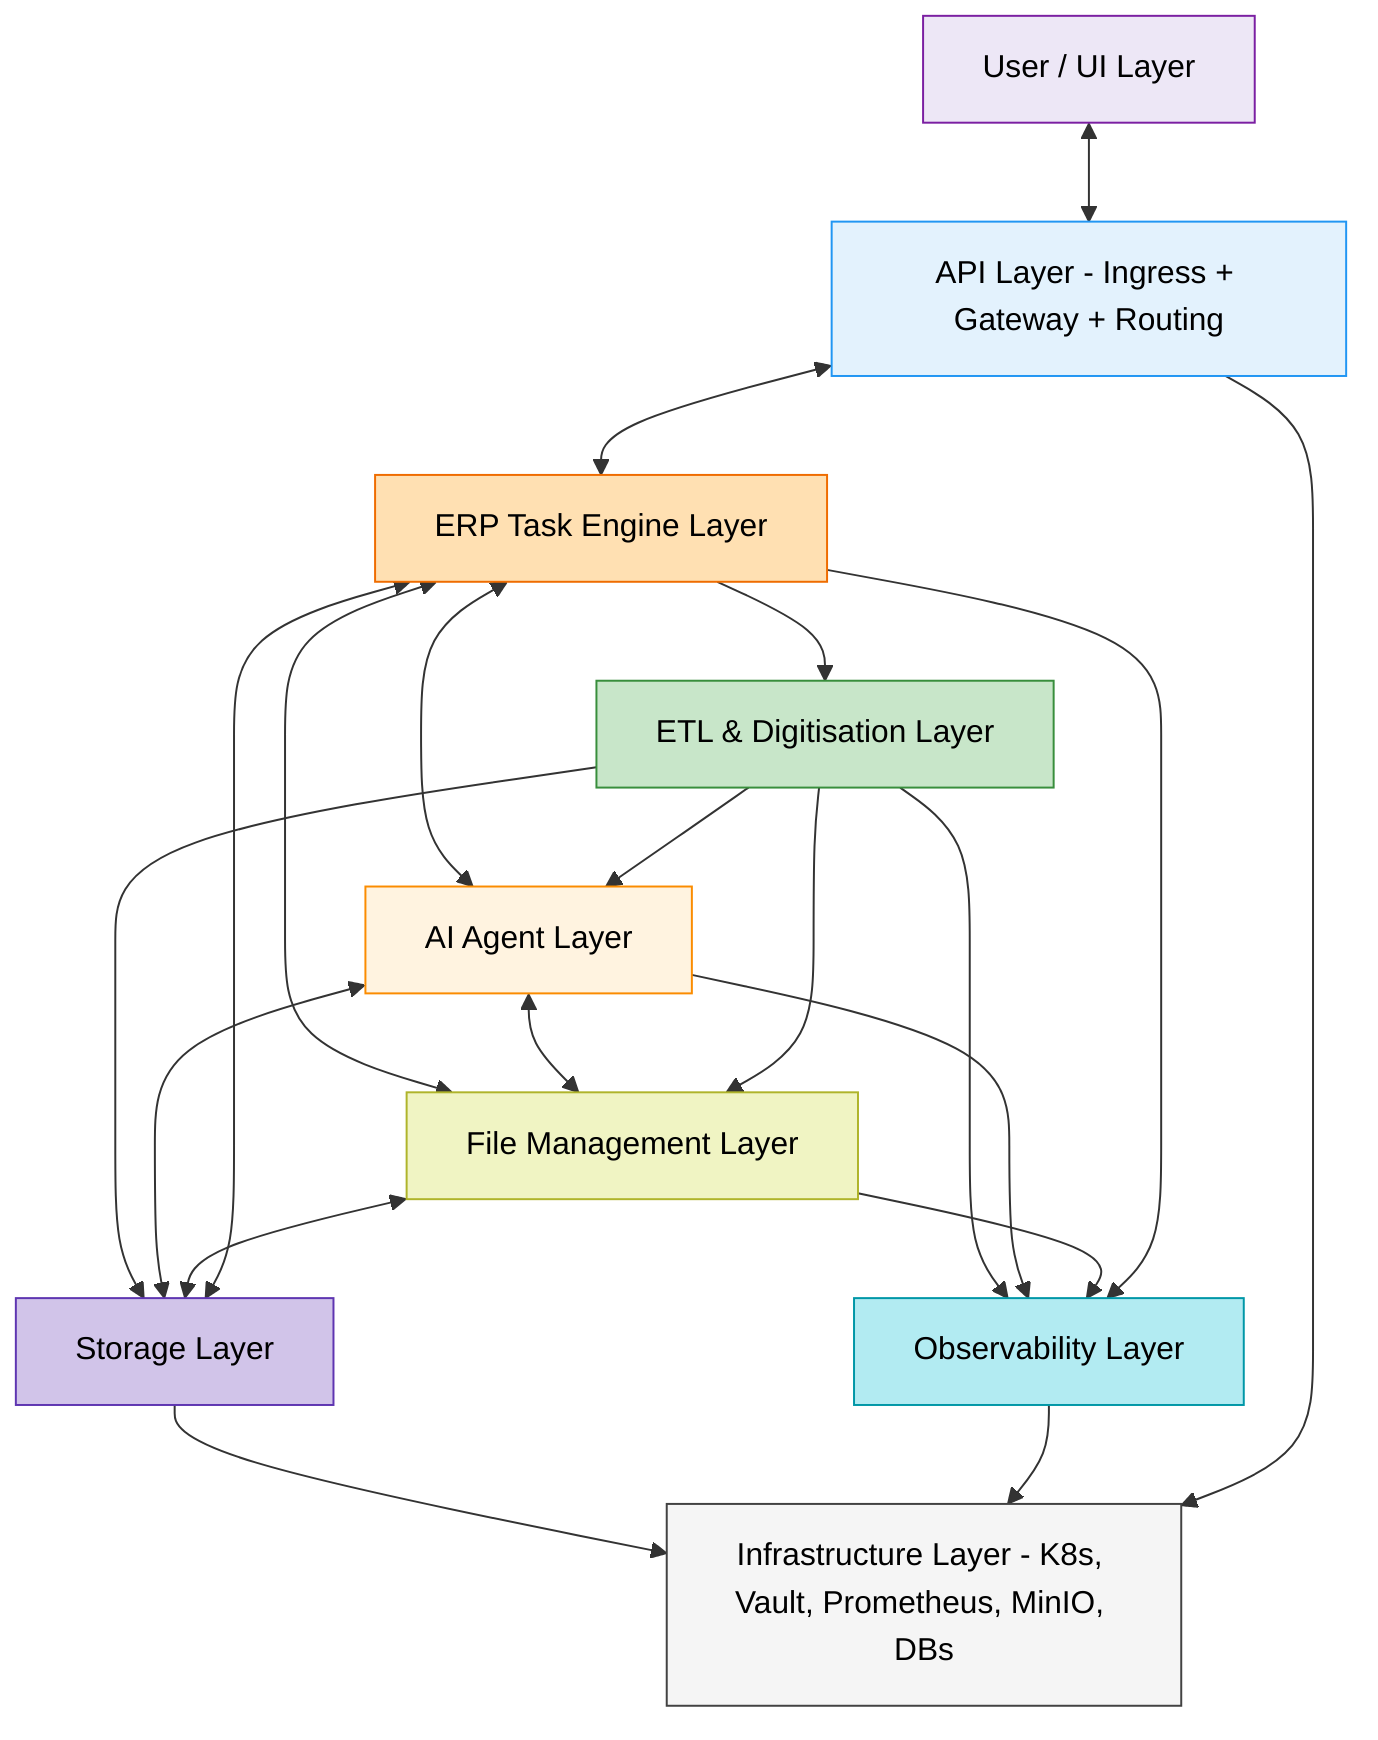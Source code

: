 flowchart TB

%% Top layer - user entry
User[User / UI Layer]:::ui <--> API[API Layer - Ingress + Gateway + Routing]:::api

%% Core logic controller
API <--> ERP[ERP Task Engine Layer]:::erp

%% ERP orchestrates the functional services
ERP <--> AI[AI Agent Layer]:::ai
ERP --> ETL[ETL & Digitisation Layer]:::etl
ERP <--> DOC[File Management Layer]:::doc

%% Document System Layer
AI <--> DOC
%% ETL Layers
ETL --> DOC[File Management Layer]:::doc
ETL --> AI[AI Agent Layer]:::ai

%% Shared lower layers
ETL --> STG[Storage Layer]:::storage
AI <--> STG
DOC <--> STG
ERP <--> STG

ETL --> OBS[Observability Layer]:::obs
AI --> OBS
DOC --> OBS
ERP --> OBS

%% Foundational Infrastructure
STG --> INFRA[Infrastructure Layer - K8s, Vault, Prometheus, MinIO, DBs]:::infra
OBS --> INFRA
API --> INFRA

%% Styling
classDef ui fill:#ede7f6,stroke:#7b1fa2,color:#000
classDef api fill:#e3f2fd,stroke:#2196f3,color:#000
classDef erp fill:#ffe0b2,stroke:#ef6c00,color:#000
classDef ai fill:#fff3e0,stroke:#fb8c00,color:#000
classDef etl fill:#c8e6c9,stroke:#388e3c,color:#000
classDef doc fill:#f0f4c3,stroke:#afb42b,color:#000
classDef storage fill:#d1c4e9,stroke:#5e35b1,color:#000
classDef obs fill:#b2ebf2,stroke:#0097a7,color:#000
classDef infra fill:#f5f5f5,stroke:#424242,color:#000

class User ui
class API api
class ERP erp
class AI ai
class ETL etl
class DOC doc
class STG storage
class OBS obs
class INFRA infra
